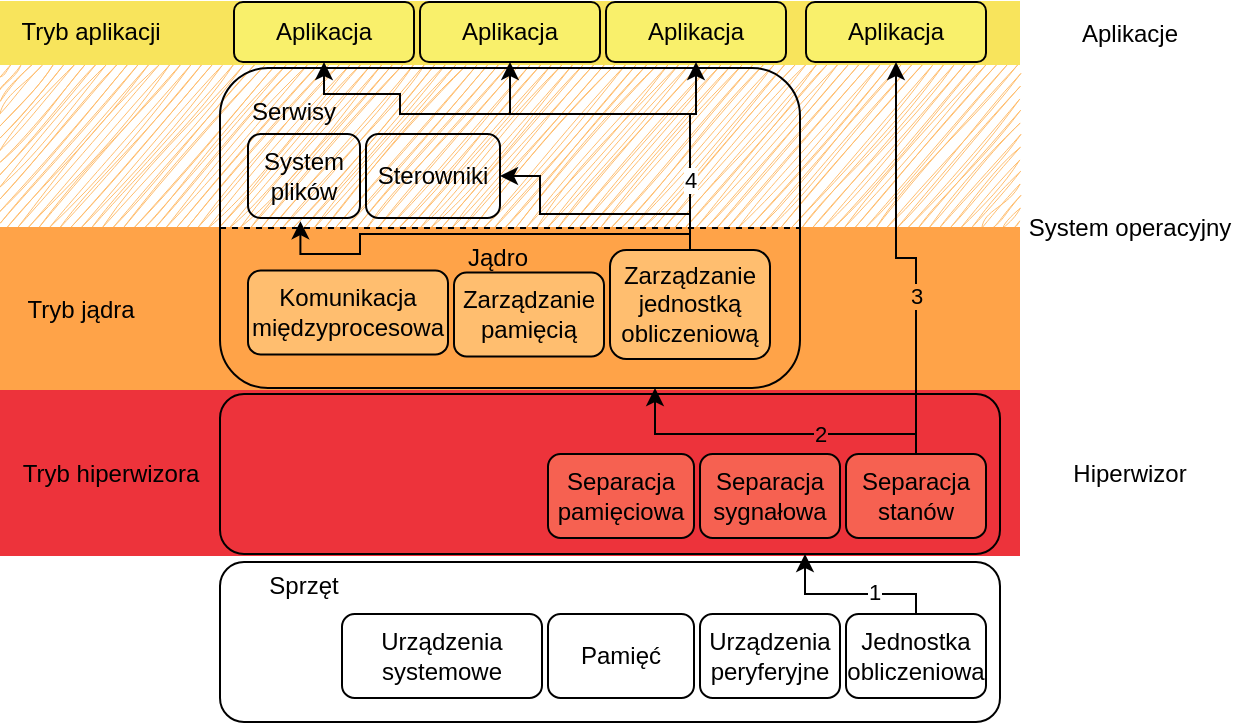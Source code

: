 <mxfile version="24.8.3">
  <diagram name="Page-1" id="WPEU9MYCmvFWdPXEt3_G">
    <mxGraphModel dx="896" dy="465" grid="1" gridSize="10" guides="1" tooltips="1" connect="1" arrows="1" fold="1" page="1" pageScale="1" pageWidth="850" pageHeight="1100" math="0" shadow="0">
      <root>
        <mxCell id="0" />
        <mxCell id="1" parent="0" />
        <mxCell id="T6zS374-xIOST5x_GNco-30" value="" style="rounded=0;whiteSpace=wrap;html=1;strokeColor=none;fillColor=#ffbe6f;glass=0;sketch=1;curveFitting=1;jiggle=2;" vertex="1" parent="1">
          <mxGeometry x="170" y="225.5" width="510" height="81" as="geometry" />
        </mxCell>
        <mxCell id="T6zS374-xIOST5x_GNco-28" value="" style="rounded=0;whiteSpace=wrap;html=1;strokeColor=none;fillColor=#f8e45c;glass=0;" vertex="1" parent="1">
          <mxGeometry x="170" y="193.5" width="510" height="32" as="geometry" />
        </mxCell>
        <mxCell id="T6zS374-xIOST5x_GNco-26" value="" style="rounded=0;whiteSpace=wrap;html=1;strokeColor=none;fillColor=#ffa348;glass=0;" vertex="1" parent="1">
          <mxGeometry x="170" y="306.5" width="510" height="82" as="geometry" />
        </mxCell>
        <mxCell id="T6zS374-xIOST5x_GNco-24" value="" style="rounded=0;whiteSpace=wrap;html=1;strokeColor=none;fillColor=#ed333b;" vertex="1" parent="1">
          <mxGeometry x="170" y="388" width="510" height="83" as="geometry" />
        </mxCell>
        <mxCell id="T6zS374-xIOST5x_GNco-2" value="" style="rounded=1;whiteSpace=wrap;html=1;fillColor=none;" vertex="1" parent="1">
          <mxGeometry x="280" y="227" width="290" height="160" as="geometry" />
        </mxCell>
        <mxCell id="T6zS374-xIOST5x_GNco-1" value="Aplikacja" style="rounded=1;whiteSpace=wrap;html=1;fillColor=#f9f06b;" vertex="1" parent="1">
          <mxGeometry x="287" y="194" width="90" height="30" as="geometry" />
        </mxCell>
        <mxCell id="T6zS374-xIOST5x_GNco-3" value="&lt;div align=&quot;center&quot;&gt;Komunikacja&lt;/div&gt;&lt;div align=&quot;center&quot;&gt;międzyprocesowa&lt;br&gt;&lt;/div&gt;" style="rounded=1;whiteSpace=wrap;html=1;fillColor=#ffbe6f;align=center;" vertex="1" parent="1">
          <mxGeometry x="294" y="328.25" width="100" height="42" as="geometry" />
        </mxCell>
        <mxCell id="T6zS374-xIOST5x_GNco-4" value="&lt;div&gt;Zarządzanie&lt;/div&gt;&lt;div&gt;pamięcią&lt;br&gt;&lt;/div&gt;" style="rounded=1;whiteSpace=wrap;html=1;fillColor=#ffbe6f;" vertex="1" parent="1">
          <mxGeometry x="397" y="329.25" width="75" height="42" as="geometry" />
        </mxCell>
        <mxCell id="T6zS374-xIOST5x_GNco-44" style="edgeStyle=orthogonalEdgeStyle;rounded=0;orthogonalLoop=1;jettySize=auto;html=1;exitX=0.5;exitY=0;exitDx=0;exitDy=0;entryX=0.5;entryY=1;entryDx=0;entryDy=0;" edge="1" parent="1" source="T6zS374-xIOST5x_GNco-5" target="T6zS374-xIOST5x_GNco-10">
          <mxGeometry relative="1" as="geometry">
            <Array as="points">
              <mxPoint x="515" y="250" />
              <mxPoint x="518" y="250" />
            </Array>
          </mxGeometry>
        </mxCell>
        <mxCell id="T6zS374-xIOST5x_GNco-45" style="edgeStyle=orthogonalEdgeStyle;rounded=0;orthogonalLoop=1;jettySize=auto;html=1;exitX=0.5;exitY=0;exitDx=0;exitDy=0;entryX=0.5;entryY=1;entryDx=0;entryDy=0;" edge="1" parent="1" source="T6zS374-xIOST5x_GNco-5" target="T6zS374-xIOST5x_GNco-9">
          <mxGeometry relative="1" as="geometry">
            <Array as="points">
              <mxPoint x="515" y="250" />
              <mxPoint x="425" y="250" />
            </Array>
          </mxGeometry>
        </mxCell>
        <mxCell id="T6zS374-xIOST5x_GNco-48" style="edgeStyle=orthogonalEdgeStyle;rounded=0;orthogonalLoop=1;jettySize=auto;html=1;exitX=0.5;exitY=0;exitDx=0;exitDy=0;entryX=0.5;entryY=1;entryDx=0;entryDy=0;" edge="1" parent="1" source="T6zS374-xIOST5x_GNco-5" target="T6zS374-xIOST5x_GNco-1">
          <mxGeometry relative="1" as="geometry">
            <Array as="points">
              <mxPoint x="515" y="250" />
              <mxPoint x="370" y="250" />
              <mxPoint x="370" y="240" />
              <mxPoint x="332" y="240" />
            </Array>
          </mxGeometry>
        </mxCell>
        <mxCell id="T6zS374-xIOST5x_GNco-56" value="4" style="edgeLabel;html=1;align=center;verticalAlign=middle;resizable=0;points=[];" vertex="1" connectable="0" parent="T6zS374-xIOST5x_GNco-48">
          <mxGeometry x="-0.744" relative="1" as="geometry">
            <mxPoint as="offset" />
          </mxGeometry>
        </mxCell>
        <mxCell id="T6zS374-xIOST5x_GNco-57" style="edgeStyle=orthogonalEdgeStyle;rounded=0;orthogonalLoop=1;jettySize=auto;html=1;exitX=0.5;exitY=0;exitDx=0;exitDy=0;entryX=1;entryY=0.5;entryDx=0;entryDy=0;" edge="1" parent="1" source="T6zS374-xIOST5x_GNco-5" target="T6zS374-xIOST5x_GNco-46">
          <mxGeometry relative="1" as="geometry">
            <Array as="points">
              <mxPoint x="515" y="300" />
              <mxPoint x="440" y="300" />
              <mxPoint x="440" y="281" />
            </Array>
          </mxGeometry>
        </mxCell>
        <mxCell id="T6zS374-xIOST5x_GNco-5" value="&lt;div&gt;Zarządzanie&lt;/div&gt;&lt;div&gt;jednostką&lt;/div&gt;&lt;div&gt;obliczeniową&lt;br&gt;&lt;/div&gt;" style="rounded=1;whiteSpace=wrap;html=1;fillColor=#ffbe6f;" vertex="1" parent="1">
          <mxGeometry x="475" y="318" width="80" height="54.5" as="geometry" />
        </mxCell>
        <mxCell id="T6zS374-xIOST5x_GNco-6" value="System operacyjny" style="text;html=1;align=center;verticalAlign=middle;whiteSpace=wrap;rounded=0;" vertex="1" parent="1">
          <mxGeometry x="680" y="293" width="110" height="28" as="geometry" />
        </mxCell>
        <mxCell id="T6zS374-xIOST5x_GNco-7" value="Jądro" style="text;html=1;align=center;verticalAlign=middle;whiteSpace=wrap;rounded=0;" vertex="1" parent="1">
          <mxGeometry x="389" y="307" width="60" height="30" as="geometry" />
        </mxCell>
        <mxCell id="T6zS374-xIOST5x_GNco-9" value="Aplikacja" style="rounded=1;whiteSpace=wrap;html=1;fillColor=#f9f06b;" vertex="1" parent="1">
          <mxGeometry x="380" y="194" width="90" height="30" as="geometry" />
        </mxCell>
        <mxCell id="T6zS374-xIOST5x_GNco-10" value="Aplikacja" style="rounded=1;whiteSpace=wrap;html=1;fillColor=#f9f06b;" vertex="1" parent="1">
          <mxGeometry x="473" y="194" width="90" height="30" as="geometry" />
        </mxCell>
        <mxCell id="T6zS374-xIOST5x_GNco-12" value="System plików" style="rounded=1;whiteSpace=wrap;html=1;fillColor=none;align=center;" vertex="1" parent="1">
          <mxGeometry x="294" y="260" width="56" height="42" as="geometry" />
        </mxCell>
        <mxCell id="T6zS374-xIOST5x_GNco-15" value="Serwisy" style="text;html=1;align=center;verticalAlign=middle;whiteSpace=wrap;rounded=0;" vertex="1" parent="1">
          <mxGeometry x="287" y="234" width="60" height="30" as="geometry" />
        </mxCell>
        <mxCell id="T6zS374-xIOST5x_GNco-16" value="" style="endArrow=none;dashed=1;html=1;rounded=0;entryX=1;entryY=0.5;entryDx=0;entryDy=0;exitX=0;exitY=0.5;exitDx=0;exitDy=0;" edge="1" parent="1" source="T6zS374-xIOST5x_GNco-2" target="T6zS374-xIOST5x_GNco-2">
          <mxGeometry width="50" height="50" relative="1" as="geometry">
            <mxPoint x="340" y="267" as="sourcePoint" />
            <mxPoint x="390" y="217" as="targetPoint" />
          </mxGeometry>
        </mxCell>
        <mxCell id="T6zS374-xIOST5x_GNco-17" value="Aplikacja" style="rounded=1;whiteSpace=wrap;html=1;fillColor=#f9f06b;" vertex="1" parent="1">
          <mxGeometry x="573" y="194" width="90" height="30" as="geometry" />
        </mxCell>
        <mxCell id="T6zS374-xIOST5x_GNco-18" value="" style="rounded=1;whiteSpace=wrap;html=1;fillColor=none;" vertex="1" parent="1">
          <mxGeometry x="280" y="390" width="390" height="80" as="geometry" />
        </mxCell>
        <mxCell id="T6zS374-xIOST5x_GNco-20" value="Separacja pamięciowa" style="rounded=1;whiteSpace=wrap;html=1;fillColor=#f66151;align=center;" vertex="1" parent="1">
          <mxGeometry x="444" y="420" width="73" height="42" as="geometry" />
        </mxCell>
        <mxCell id="T6zS374-xIOST5x_GNco-21" value="Separacja sygnałowa" style="rounded=1;whiteSpace=wrap;html=1;fillColor=#f66151;align=center;" vertex="1" parent="1">
          <mxGeometry x="520" y="420" width="70" height="42" as="geometry" />
        </mxCell>
        <mxCell id="T6zS374-xIOST5x_GNco-42" style="edgeStyle=orthogonalEdgeStyle;rounded=0;orthogonalLoop=1;jettySize=auto;html=1;exitX=0.5;exitY=0;exitDx=0;exitDy=0;entryX=0.75;entryY=1;entryDx=0;entryDy=0;labelBackgroundColor=none;" edge="1" parent="1" source="T6zS374-xIOST5x_GNco-22" target="T6zS374-xIOST5x_GNco-2">
          <mxGeometry relative="1" as="geometry">
            <Array as="points">
              <mxPoint x="628" y="410" />
              <mxPoint x="498" y="410" />
            </Array>
          </mxGeometry>
        </mxCell>
        <mxCell id="T6zS374-xIOST5x_GNco-54" value="2" style="edgeLabel;html=1;align=center;verticalAlign=middle;resizable=0;points=[];labelBackgroundColor=#ed333b;" vertex="1" connectable="0" parent="T6zS374-xIOST5x_GNco-42">
          <mxGeometry x="-0.282" relative="1" as="geometry">
            <mxPoint as="offset" />
          </mxGeometry>
        </mxCell>
        <mxCell id="T6zS374-xIOST5x_GNco-43" style="edgeStyle=orthogonalEdgeStyle;rounded=0;orthogonalLoop=1;jettySize=auto;html=1;exitX=0.5;exitY=0;exitDx=0;exitDy=0;" edge="1" parent="1" source="T6zS374-xIOST5x_GNco-22" target="T6zS374-xIOST5x_GNco-17">
          <mxGeometry relative="1" as="geometry" />
        </mxCell>
        <mxCell id="T6zS374-xIOST5x_GNco-55" value="3" style="edgeLabel;html=1;align=center;verticalAlign=middle;resizable=0;points=[];labelBackgroundColor=#ffa348;" vertex="1" connectable="0" parent="T6zS374-xIOST5x_GNco-43">
          <mxGeometry x="-0.226" relative="1" as="geometry">
            <mxPoint as="offset" />
          </mxGeometry>
        </mxCell>
        <mxCell id="T6zS374-xIOST5x_GNco-22" value="&lt;div&gt;Separacja&lt;/div&gt;&lt;div&gt;stanów&lt;br&gt;&lt;/div&gt;" style="rounded=1;whiteSpace=wrap;html=1;fillColor=#f66151;align=center;" vertex="1" parent="1">
          <mxGeometry x="593" y="420" width="70" height="42" as="geometry" />
        </mxCell>
        <mxCell id="T6zS374-xIOST5x_GNco-23" value="Hiperwizor" style="text;html=1;align=center;verticalAlign=middle;whiteSpace=wrap;rounded=0;" vertex="1" parent="1">
          <mxGeometry x="680" y="415.5" width="110" height="28" as="geometry" />
        </mxCell>
        <mxCell id="T6zS374-xIOST5x_GNco-31" value="Tryb jądra" style="text;html=1;align=center;verticalAlign=middle;resizable=0;points=[];autosize=1;strokeColor=none;fillColor=none;" vertex="1" parent="1">
          <mxGeometry x="170" y="332.5" width="80" height="30" as="geometry" />
        </mxCell>
        <mxCell id="T6zS374-xIOST5x_GNco-32" value="Tryb aplikacji" style="text;html=1;align=center;verticalAlign=middle;resizable=0;points=[];autosize=1;strokeColor=none;fillColor=none;" vertex="1" parent="1">
          <mxGeometry x="170" y="194" width="90" height="30" as="geometry" />
        </mxCell>
        <mxCell id="T6zS374-xIOST5x_GNco-33" value="Tryb hiperwizora" style="text;html=1;align=center;verticalAlign=middle;resizable=0;points=[];autosize=1;strokeColor=none;fillColor=none;" vertex="1" parent="1">
          <mxGeometry x="170" y="415" width="110" height="30" as="geometry" />
        </mxCell>
        <mxCell id="T6zS374-xIOST5x_GNco-34" value="" style="rounded=1;whiteSpace=wrap;html=1;fillColor=none;" vertex="1" parent="1">
          <mxGeometry x="280" y="474" width="390" height="80" as="geometry" />
        </mxCell>
        <mxCell id="T6zS374-xIOST5x_GNco-35" value="&lt;div&gt;Sprzęt&lt;/div&gt;" style="text;html=1;align=center;verticalAlign=middle;whiteSpace=wrap;rounded=0;" vertex="1" parent="1">
          <mxGeometry x="267" y="472" width="110" height="28" as="geometry" />
        </mxCell>
        <mxCell id="T6zS374-xIOST5x_GNco-36" value="Urządzenia systemowe" style="rounded=1;whiteSpace=wrap;html=1;fillColor=none;align=center;" vertex="1" parent="1">
          <mxGeometry x="341" y="500" width="100" height="42" as="geometry" />
        </mxCell>
        <mxCell id="T6zS374-xIOST5x_GNco-37" value="Pamięć" style="rounded=1;whiteSpace=wrap;html=1;fillColor=none;align=center;" vertex="1" parent="1">
          <mxGeometry x="444" y="500" width="73" height="42" as="geometry" />
        </mxCell>
        <mxCell id="T6zS374-xIOST5x_GNco-38" value="Urządzenia peryferyjne" style="rounded=1;whiteSpace=wrap;html=1;fillColor=none;align=center;" vertex="1" parent="1">
          <mxGeometry x="520" y="500" width="70" height="42" as="geometry" />
        </mxCell>
        <mxCell id="T6zS374-xIOST5x_GNco-41" style="edgeStyle=orthogonalEdgeStyle;rounded=0;orthogonalLoop=1;jettySize=auto;html=1;exitX=0.5;exitY=0;exitDx=0;exitDy=0;entryX=0.75;entryY=1;entryDx=0;entryDy=0;" edge="1" parent="1" source="T6zS374-xIOST5x_GNco-39" target="T6zS374-xIOST5x_GNco-18">
          <mxGeometry relative="1" as="geometry">
            <Array as="points">
              <mxPoint x="628" y="490" />
              <mxPoint x="573" y="490" />
            </Array>
          </mxGeometry>
        </mxCell>
        <mxCell id="T6zS374-xIOST5x_GNco-51" value="1" style="edgeLabel;html=1;align=center;verticalAlign=middle;resizable=0;points=[];" vertex="1" connectable="0" parent="T6zS374-xIOST5x_GNco-41">
          <mxGeometry x="-0.275" y="-1" relative="1" as="geometry">
            <mxPoint as="offset" />
          </mxGeometry>
        </mxCell>
        <mxCell id="T6zS374-xIOST5x_GNco-39" value="&lt;div&gt;Jednostka&lt;/div&gt;&lt;div&gt;obliczeniowa&lt;br&gt;&lt;/div&gt;" style="rounded=1;whiteSpace=wrap;html=1;fillColor=none;align=center;" vertex="1" parent="1">
          <mxGeometry x="593" y="500" width="70" height="42" as="geometry" />
        </mxCell>
        <mxCell id="T6zS374-xIOST5x_GNco-46" value="Sterowniki" style="rounded=1;whiteSpace=wrap;html=1;fillColor=none;align=center;" vertex="1" parent="1">
          <mxGeometry x="353" y="260" width="67" height="42" as="geometry" />
        </mxCell>
        <mxCell id="T6zS374-xIOST5x_GNco-50" value="Aplikacje" style="text;html=1;align=center;verticalAlign=middle;whiteSpace=wrap;rounded=0;" vertex="1" parent="1">
          <mxGeometry x="680" y="196" width="110" height="28" as="geometry" />
        </mxCell>
        <mxCell id="T6zS374-xIOST5x_GNco-58" style="edgeStyle=orthogonalEdgeStyle;rounded=0;orthogonalLoop=1;jettySize=auto;html=1;exitX=0.5;exitY=0;exitDx=0;exitDy=0;entryX=0.468;entryY=1.038;entryDx=0;entryDy=0;entryPerimeter=0;" edge="1" parent="1" source="T6zS374-xIOST5x_GNco-5" target="T6zS374-xIOST5x_GNco-12">
          <mxGeometry relative="1" as="geometry">
            <Array as="points">
              <mxPoint x="515" y="310" />
              <mxPoint x="350" y="310" />
              <mxPoint x="350" y="320" />
              <mxPoint x="320" y="320" />
            </Array>
          </mxGeometry>
        </mxCell>
      </root>
    </mxGraphModel>
  </diagram>
</mxfile>
